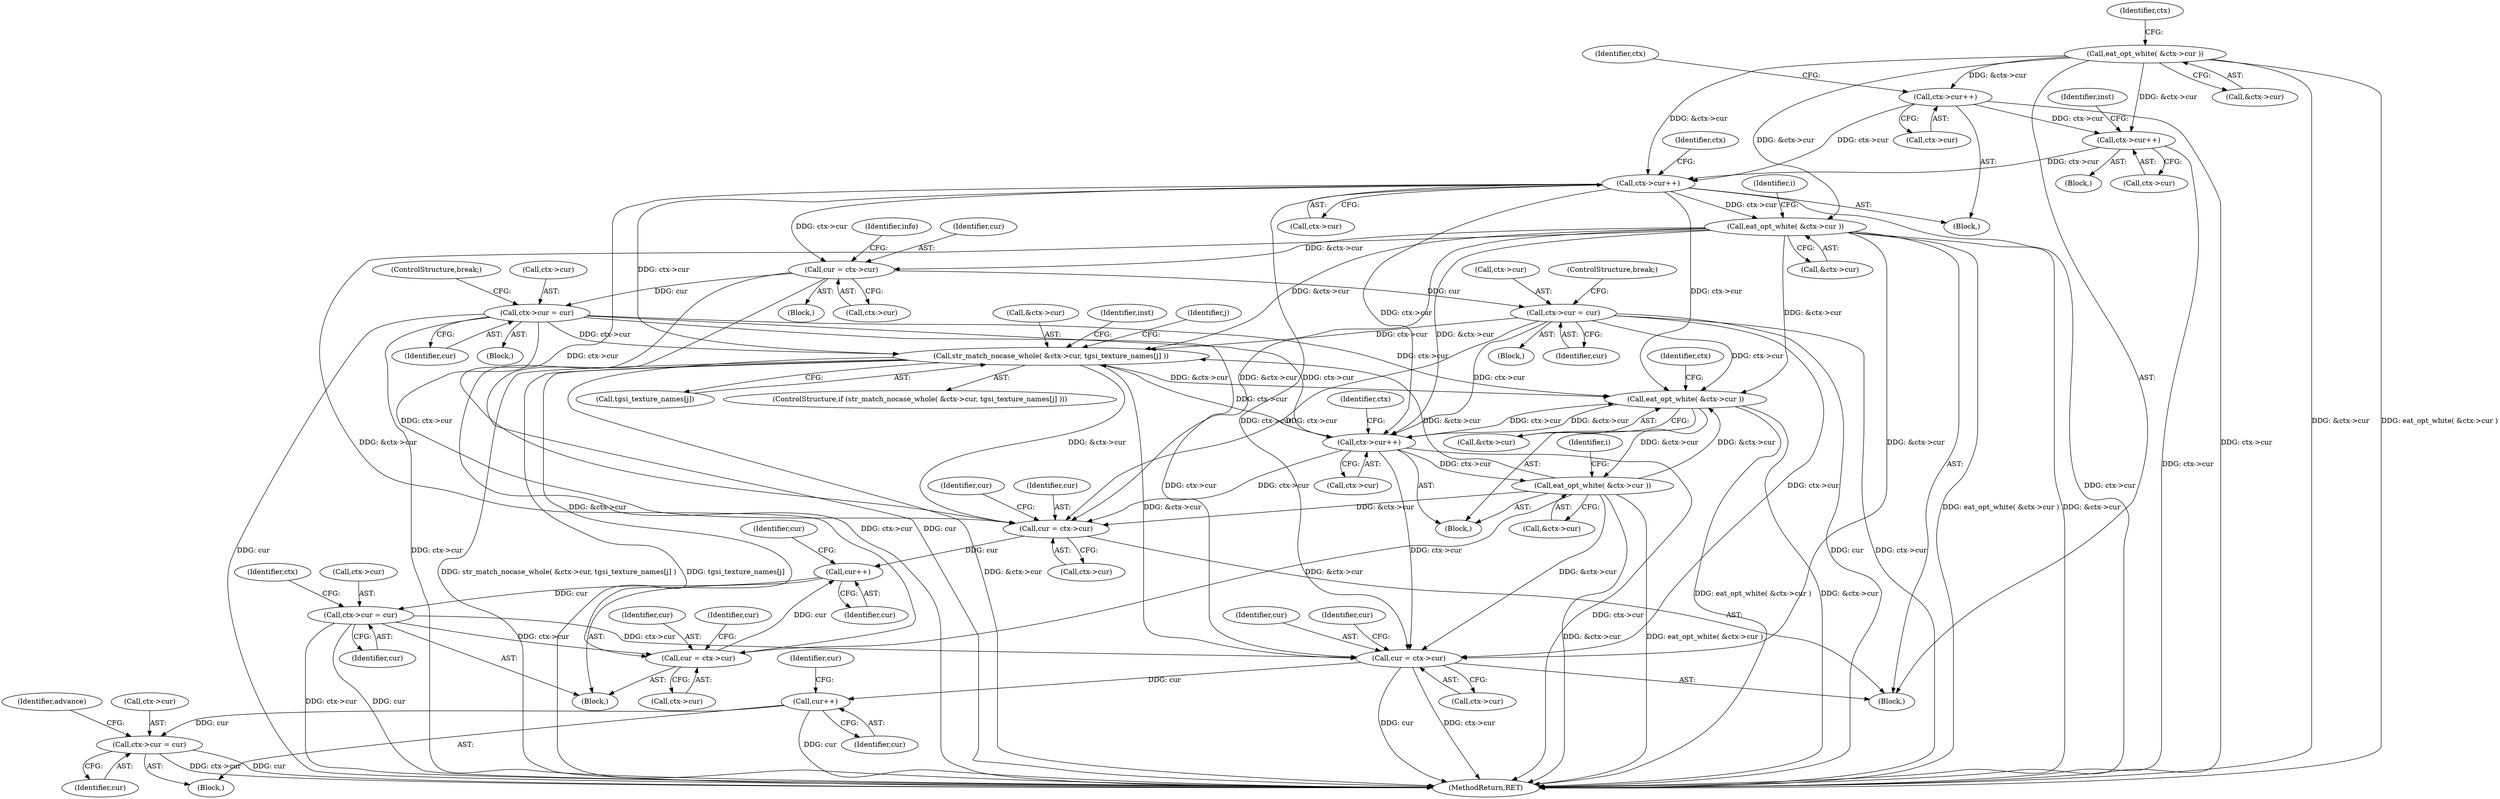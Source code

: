 digraph "0_virglrenderer_28894a30a17a84529be102b21118e55d6c9f23fa@array" {
"1000495" [label="(Call,str_match_nocase_whole( &ctx->cur, tgsi_texture_names[j] ))"];
"1000237" [label="(Call,ctx->cur++)"];
"1000156" [label="(Call,ctx->cur++)"];
"1000120" [label="(Call,eat_opt_white( &ctx->cur ))"];
"1000144" [label="(Call,ctx->cur++)"];
"1000241" [label="(Call,eat_opt_white( &ctx->cur ))"];
"1000429" [label="(Call,eat_opt_white( &ctx->cur ))"];
"1000407" [label="(Call,eat_opt_white( &ctx->cur ))"];
"1000495" [label="(Call,str_match_nocase_whole( &ctx->cur, tgsi_texture_names[j] ))"];
"1000288" [label="(Call,ctx->cur = cur)"];
"1000256" [label="(Call,cur = ctx->cur)"];
"1000425" [label="(Call,ctx->cur++)"];
"1000305" [label="(Call,ctx->cur = cur)"];
"1000529" [label="(Call,cur = ctx->cur)"];
"1000554" [label="(Call,cur++)"];
"1000559" [label="(Call,ctx->cur = cur)"];
"1000576" [label="(Call,cur = ctx->cur)"];
"1000591" [label="(Call,cur = ctx->cur)"];
"1000610" [label="(Call,cur++)"];
"1000642" [label="(Call,ctx->cur = cur)"];
"1000258" [label="(Call,ctx->cur)"];
"1000576" [label="(Call,cur = ctx->cur)"];
"1000262" [label="(Identifier,info)"];
"1000432" [label="(Identifier,ctx)"];
"1000129" [label="(Identifier,ctx)"];
"1000430" [label="(Call,&ctx->cur)"];
"1000306" [label="(Call,ctx->cur)"];
"1000610" [label="(Call,cur++)"];
"1000558" [label="(Identifier,cur)"];
"1000238" [label="(Call,ctx->cur)"];
"1000155" [label="(Block,)"];
"1000496" [label="(Call,&ctx->cur)"];
"1000425" [label="(Call,ctx->cur++)"];
"1000563" [label="(Identifier,cur)"];
"1000578" [label="(Call,ctx->cur)"];
"1000237" [label="(Call,ctx->cur++)"];
"1000426" [label="(Call,ctx->cur)"];
"1000255" [label="(Block,)"];
"1000536" [label="(Identifier,cur)"];
"1000553" [label="(Block,)"];
"1000408" [label="(Call,&ctx->cur)"];
"1000507" [label="(Identifier,inst)"];
"1000492" [label="(Identifier,j)"];
"1000642" [label="(Call,ctx->cur = cur)"];
"1000145" [label="(Call,ctx->cur)"];
"1000648" [label="(Identifier,advance)"];
"1000583" [label="(Identifier,cur)"];
"1000646" [label="(Identifier,cur)"];
"1000555" [label="(Identifier,cur)"];
"1000288" [label="(Call,ctx->cur = cur)"];
"1000305" [label="(Call,ctx->cur = cur)"];
"1000560" [label="(Call,ctx->cur)"];
"1000121" [label="(Call,&ctx->cur)"];
"1000611" [label="(Identifier,cur)"];
"1000144" [label="(Call,ctx->cur++)"];
"1000152" [label="(Identifier,ctx)"];
"1000304" [label="(Block,)"];
"1000567" [label="(Identifier,ctx)"];
"1000256" [label="(Call,cur = ctx->cur)"];
"1000132" [label="(Block,)"];
"1000436" [label="(Identifier,i)"];
"1000156" [label="(Call,ctx->cur++)"];
"1000406" [label="(Block,)"];
"1000289" [label="(Call,ctx->cur)"];
"1000242" [label="(Call,&ctx->cur)"];
"1000257" [label="(Identifier,cur)"];
"1000530" [label="(Identifier,cur)"];
"1000614" [label="(Identifier,cur)"];
"1000163" [label="(Identifier,inst)"];
"1000248" [label="(Identifier,i)"];
"1000593" [label="(Call,ctx->cur)"];
"1000608" [label="(Block,)"];
"1000407" [label="(Call,eat_opt_white( &ctx->cur ))"];
"1000500" [label="(Call,tgsi_texture_names[j])"];
"1000559" [label="(Call,ctx->cur = cur)"];
"1000643" [label="(Call,ctx->cur)"];
"1000293" [label="(ControlStructure,break;)"];
"1000554" [label="(Call,cur++)"];
"1000494" [label="(ControlStructure,if (str_match_nocase_whole( &ctx->cur, tgsi_texture_names[j] )))"];
"1000241" [label="(Call,eat_opt_white( &ctx->cur ))"];
"1000429" [label="(Call,eat_opt_white( &ctx->cur ))"];
"1000309" [label="(Identifier,cur)"];
"1000292" [label="(Identifier,cur)"];
"1000107" [label="(Block,)"];
"1000287" [label="(Block,)"];
"1000157" [label="(Call,ctx->cur)"];
"1000592" [label="(Identifier,cur)"];
"1000310" [label="(ControlStructure,break;)"];
"1000120" [label="(Call,eat_opt_white( &ctx->cur ))"];
"1000416" [label="(Identifier,ctx)"];
"1000680" [label="(MethodReturn,RET)"];
"1000577" [label="(Identifier,cur)"];
"1000495" [label="(Call,str_match_nocase_whole( &ctx->cur, tgsi_texture_names[j] ))"];
"1000591" [label="(Call,cur = ctx->cur)"];
"1000244" [label="(Identifier,ctx)"];
"1000529" [label="(Call,cur = ctx->cur)"];
"1000598" [label="(Identifier,cur)"];
"1000531" [label="(Call,ctx->cur)"];
"1000495" -> "1000494"  [label="AST: "];
"1000495" -> "1000500"  [label="CFG: "];
"1000496" -> "1000495"  [label="AST: "];
"1000500" -> "1000495"  [label="AST: "];
"1000507" -> "1000495"  [label="CFG: "];
"1000492" -> "1000495"  [label="CFG: "];
"1000495" -> "1000680"  [label="DDG: &ctx->cur"];
"1000495" -> "1000680"  [label="DDG: str_match_nocase_whole( &ctx->cur, tgsi_texture_names[j] )"];
"1000495" -> "1000680"  [label="DDG: tgsi_texture_names[j]"];
"1000495" -> "1000407"  [label="DDG: &ctx->cur"];
"1000237" -> "1000495"  [label="DDG: ctx->cur"];
"1000241" -> "1000495"  [label="DDG: &ctx->cur"];
"1000429" -> "1000495"  [label="DDG: &ctx->cur"];
"1000288" -> "1000495"  [label="DDG: ctx->cur"];
"1000425" -> "1000495"  [label="DDG: ctx->cur"];
"1000305" -> "1000495"  [label="DDG: ctx->cur"];
"1000495" -> "1000529"  [label="DDG: &ctx->cur"];
"1000495" -> "1000576"  [label="DDG: &ctx->cur"];
"1000495" -> "1000591"  [label="DDG: &ctx->cur"];
"1000237" -> "1000132"  [label="AST: "];
"1000237" -> "1000238"  [label="CFG: "];
"1000238" -> "1000237"  [label="AST: "];
"1000244" -> "1000237"  [label="CFG: "];
"1000237" -> "1000680"  [label="DDG: ctx->cur"];
"1000156" -> "1000237"  [label="DDG: ctx->cur"];
"1000120" -> "1000237"  [label="DDG: &ctx->cur"];
"1000144" -> "1000237"  [label="DDG: ctx->cur"];
"1000237" -> "1000241"  [label="DDG: ctx->cur"];
"1000237" -> "1000256"  [label="DDG: ctx->cur"];
"1000237" -> "1000407"  [label="DDG: ctx->cur"];
"1000237" -> "1000425"  [label="DDG: ctx->cur"];
"1000237" -> "1000529"  [label="DDG: ctx->cur"];
"1000237" -> "1000591"  [label="DDG: ctx->cur"];
"1000156" -> "1000155"  [label="AST: "];
"1000156" -> "1000157"  [label="CFG: "];
"1000157" -> "1000156"  [label="AST: "];
"1000163" -> "1000156"  [label="CFG: "];
"1000156" -> "1000680"  [label="DDG: ctx->cur"];
"1000120" -> "1000156"  [label="DDG: &ctx->cur"];
"1000144" -> "1000156"  [label="DDG: ctx->cur"];
"1000120" -> "1000107"  [label="AST: "];
"1000120" -> "1000121"  [label="CFG: "];
"1000121" -> "1000120"  [label="AST: "];
"1000129" -> "1000120"  [label="CFG: "];
"1000120" -> "1000680"  [label="DDG: &ctx->cur"];
"1000120" -> "1000680"  [label="DDG: eat_opt_white( &ctx->cur )"];
"1000120" -> "1000144"  [label="DDG: &ctx->cur"];
"1000120" -> "1000241"  [label="DDG: &ctx->cur"];
"1000144" -> "1000132"  [label="AST: "];
"1000144" -> "1000145"  [label="CFG: "];
"1000145" -> "1000144"  [label="AST: "];
"1000152" -> "1000144"  [label="CFG: "];
"1000144" -> "1000680"  [label="DDG: ctx->cur"];
"1000241" -> "1000107"  [label="AST: "];
"1000241" -> "1000242"  [label="CFG: "];
"1000242" -> "1000241"  [label="AST: "];
"1000248" -> "1000241"  [label="CFG: "];
"1000241" -> "1000680"  [label="DDG: &ctx->cur"];
"1000241" -> "1000680"  [label="DDG: eat_opt_white( &ctx->cur )"];
"1000241" -> "1000256"  [label="DDG: &ctx->cur"];
"1000241" -> "1000407"  [label="DDG: &ctx->cur"];
"1000241" -> "1000425"  [label="DDG: &ctx->cur"];
"1000241" -> "1000529"  [label="DDG: &ctx->cur"];
"1000241" -> "1000576"  [label="DDG: &ctx->cur"];
"1000241" -> "1000591"  [label="DDG: &ctx->cur"];
"1000429" -> "1000406"  [label="AST: "];
"1000429" -> "1000430"  [label="CFG: "];
"1000430" -> "1000429"  [label="AST: "];
"1000436" -> "1000429"  [label="CFG: "];
"1000429" -> "1000680"  [label="DDG: &ctx->cur"];
"1000429" -> "1000680"  [label="DDG: eat_opt_white( &ctx->cur )"];
"1000429" -> "1000407"  [label="DDG: &ctx->cur"];
"1000407" -> "1000429"  [label="DDG: &ctx->cur"];
"1000425" -> "1000429"  [label="DDG: ctx->cur"];
"1000429" -> "1000529"  [label="DDG: &ctx->cur"];
"1000429" -> "1000576"  [label="DDG: &ctx->cur"];
"1000429" -> "1000591"  [label="DDG: &ctx->cur"];
"1000407" -> "1000406"  [label="AST: "];
"1000407" -> "1000408"  [label="CFG: "];
"1000408" -> "1000407"  [label="AST: "];
"1000416" -> "1000407"  [label="CFG: "];
"1000407" -> "1000680"  [label="DDG: eat_opt_white( &ctx->cur )"];
"1000407" -> "1000680"  [label="DDG: &ctx->cur"];
"1000288" -> "1000407"  [label="DDG: ctx->cur"];
"1000425" -> "1000407"  [label="DDG: ctx->cur"];
"1000305" -> "1000407"  [label="DDG: ctx->cur"];
"1000407" -> "1000425"  [label="DDG: &ctx->cur"];
"1000288" -> "1000287"  [label="AST: "];
"1000288" -> "1000292"  [label="CFG: "];
"1000289" -> "1000288"  [label="AST: "];
"1000292" -> "1000288"  [label="AST: "];
"1000293" -> "1000288"  [label="CFG: "];
"1000288" -> "1000680"  [label="DDG: cur"];
"1000288" -> "1000680"  [label="DDG: ctx->cur"];
"1000256" -> "1000288"  [label="DDG: cur"];
"1000288" -> "1000425"  [label="DDG: ctx->cur"];
"1000288" -> "1000529"  [label="DDG: ctx->cur"];
"1000288" -> "1000591"  [label="DDG: ctx->cur"];
"1000256" -> "1000255"  [label="AST: "];
"1000256" -> "1000258"  [label="CFG: "];
"1000257" -> "1000256"  [label="AST: "];
"1000258" -> "1000256"  [label="AST: "];
"1000262" -> "1000256"  [label="CFG: "];
"1000256" -> "1000680"  [label="DDG: ctx->cur"];
"1000256" -> "1000680"  [label="DDG: cur"];
"1000256" -> "1000305"  [label="DDG: cur"];
"1000425" -> "1000406"  [label="AST: "];
"1000425" -> "1000426"  [label="CFG: "];
"1000426" -> "1000425"  [label="AST: "];
"1000432" -> "1000425"  [label="CFG: "];
"1000425" -> "1000680"  [label="DDG: ctx->cur"];
"1000305" -> "1000425"  [label="DDG: ctx->cur"];
"1000425" -> "1000529"  [label="DDG: ctx->cur"];
"1000425" -> "1000591"  [label="DDG: ctx->cur"];
"1000305" -> "1000304"  [label="AST: "];
"1000305" -> "1000309"  [label="CFG: "];
"1000306" -> "1000305"  [label="AST: "];
"1000309" -> "1000305"  [label="AST: "];
"1000310" -> "1000305"  [label="CFG: "];
"1000305" -> "1000680"  [label="DDG: cur"];
"1000305" -> "1000680"  [label="DDG: ctx->cur"];
"1000305" -> "1000529"  [label="DDG: ctx->cur"];
"1000305" -> "1000591"  [label="DDG: ctx->cur"];
"1000529" -> "1000107"  [label="AST: "];
"1000529" -> "1000531"  [label="CFG: "];
"1000530" -> "1000529"  [label="AST: "];
"1000531" -> "1000529"  [label="AST: "];
"1000536" -> "1000529"  [label="CFG: "];
"1000529" -> "1000554"  [label="DDG: cur"];
"1000554" -> "1000553"  [label="AST: "];
"1000554" -> "1000555"  [label="CFG: "];
"1000555" -> "1000554"  [label="AST: "];
"1000558" -> "1000554"  [label="CFG: "];
"1000576" -> "1000554"  [label="DDG: cur"];
"1000554" -> "1000559"  [label="DDG: cur"];
"1000559" -> "1000553"  [label="AST: "];
"1000559" -> "1000563"  [label="CFG: "];
"1000560" -> "1000559"  [label="AST: "];
"1000563" -> "1000559"  [label="AST: "];
"1000567" -> "1000559"  [label="CFG: "];
"1000559" -> "1000680"  [label="DDG: ctx->cur"];
"1000559" -> "1000680"  [label="DDG: cur"];
"1000559" -> "1000576"  [label="DDG: ctx->cur"];
"1000559" -> "1000591"  [label="DDG: ctx->cur"];
"1000576" -> "1000553"  [label="AST: "];
"1000576" -> "1000578"  [label="CFG: "];
"1000577" -> "1000576"  [label="AST: "];
"1000578" -> "1000576"  [label="AST: "];
"1000583" -> "1000576"  [label="CFG: "];
"1000591" -> "1000107"  [label="AST: "];
"1000591" -> "1000593"  [label="CFG: "];
"1000592" -> "1000591"  [label="AST: "];
"1000593" -> "1000591"  [label="AST: "];
"1000598" -> "1000591"  [label="CFG: "];
"1000591" -> "1000680"  [label="DDG: cur"];
"1000591" -> "1000680"  [label="DDG: ctx->cur"];
"1000591" -> "1000610"  [label="DDG: cur"];
"1000610" -> "1000608"  [label="AST: "];
"1000610" -> "1000611"  [label="CFG: "];
"1000611" -> "1000610"  [label="AST: "];
"1000614" -> "1000610"  [label="CFG: "];
"1000610" -> "1000680"  [label="DDG: cur"];
"1000610" -> "1000642"  [label="DDG: cur"];
"1000642" -> "1000608"  [label="AST: "];
"1000642" -> "1000646"  [label="CFG: "];
"1000643" -> "1000642"  [label="AST: "];
"1000646" -> "1000642"  [label="AST: "];
"1000648" -> "1000642"  [label="CFG: "];
"1000642" -> "1000680"  [label="DDG: ctx->cur"];
"1000642" -> "1000680"  [label="DDG: cur"];
}
